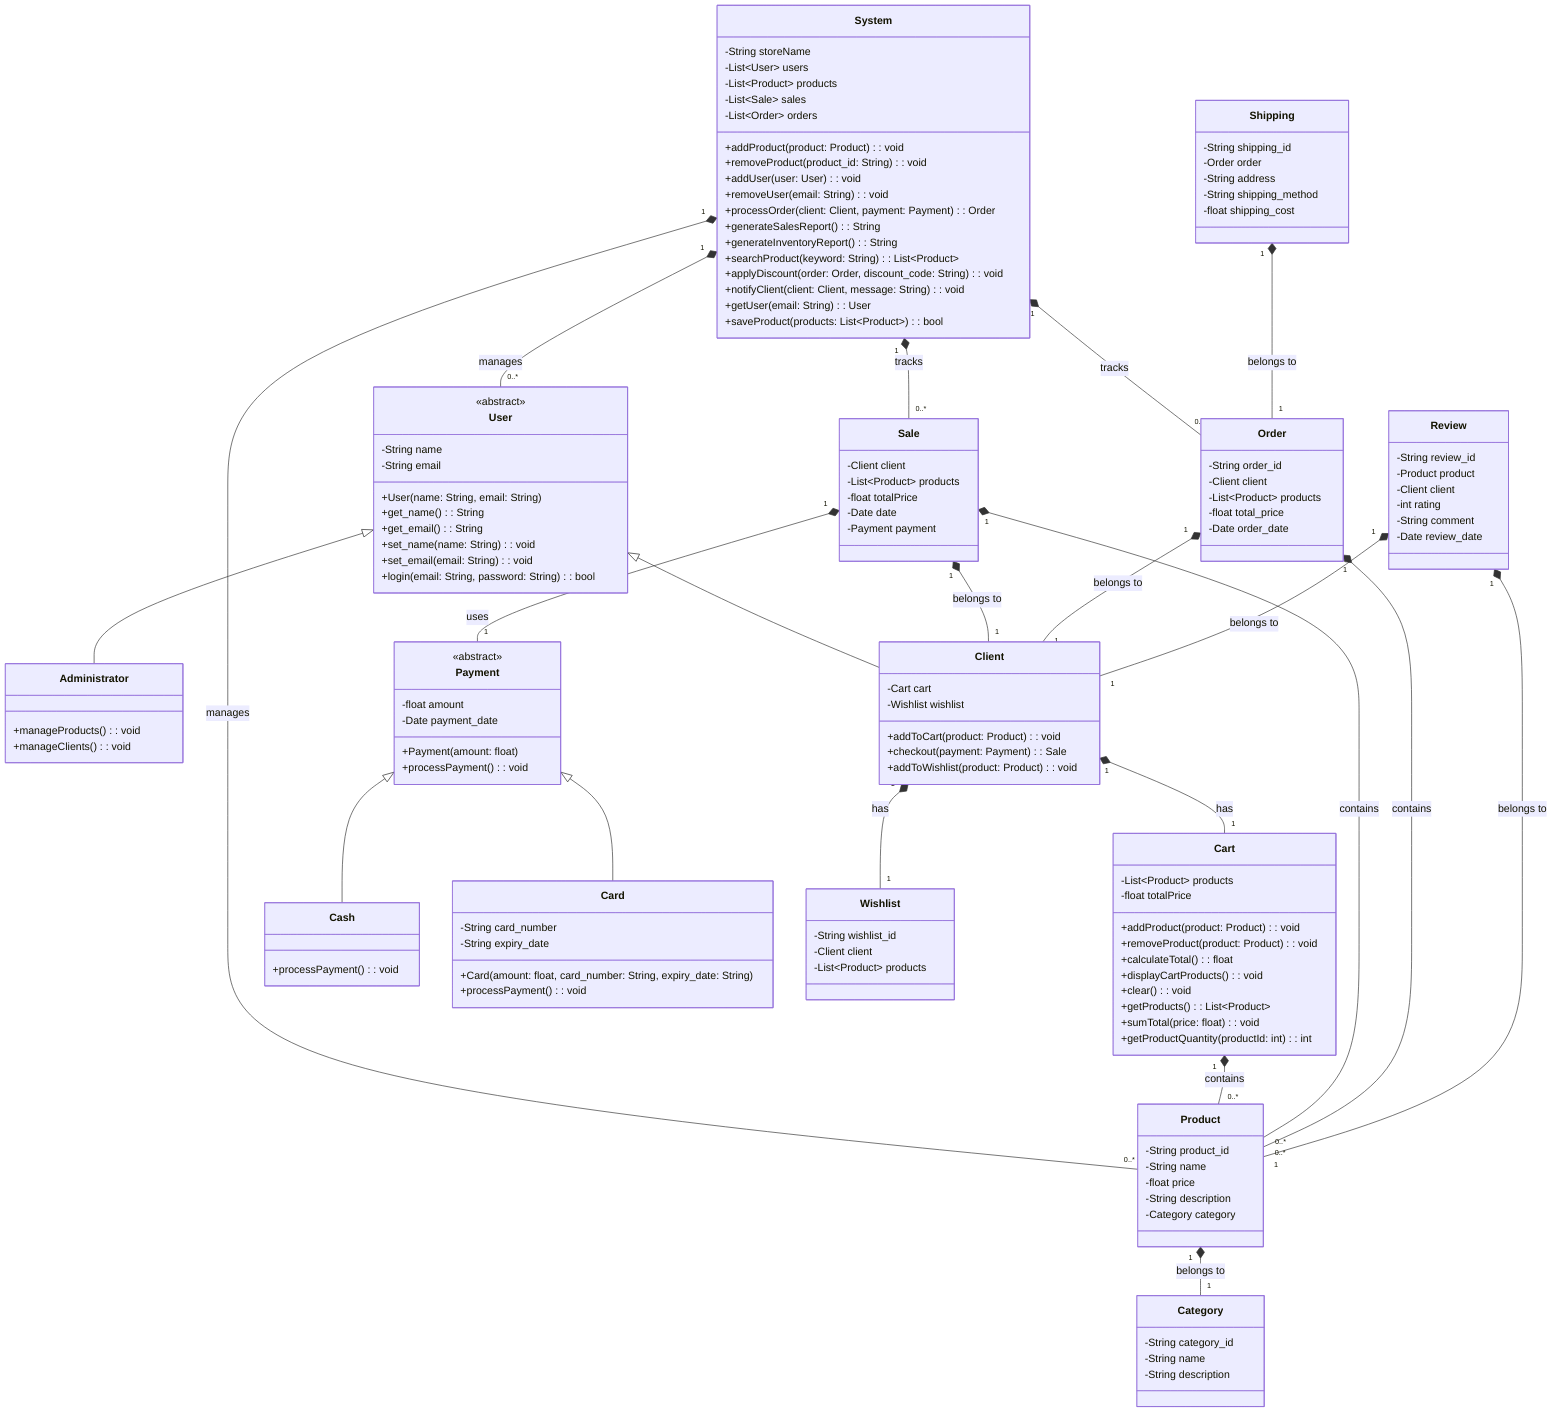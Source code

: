 classDiagram
class System {
-String storeName
-List~User~ users
-List~Product~ products
-List~Sale~ sales
-List~Order~ orders
+addProduct(product: Product): void
+removeProduct(product_id: String): void
+addUser(user: User): void
+removeUser(email: String): void
+processOrder(client: Client, payment: Payment): Order
+generateSalesReport(): String
+generateInventoryReport(): String
+searchProduct(keyword: String): List~Product~
+applyDiscount(order: Order, discount_code: String): void
+notifyClient(client: Client, message: String): void
+getUser(email: String): User
+saveProduct(products: List~Product~): bool
}

class User {
    <<abstract>>
    -String name
    -String email
    +User(name: String, email: String)
    +get_name(): String
    +get_email(): String
    +set_name(name: String): void
    +set_email(email: String): void
    +login(email: String, password: String): bool
}

class Administrator {
    +manageProducts(): void
    +manageClients(): void
}

class Client {
    -Cart cart
    -Wishlist wishlist
    +addToCart(product: Product): void
    +checkout(payment: Payment): Sale
    +addToWishlist(product: Product): void
}

class Product {
    -String product_id
    -String name
    -float price
    -String description
    -Category category
}

class Cart {
    -List~Product~ products
    -float totalPrice
    +addProduct(product: Product): void
    +removeProduct(product: Product): void
    +calculateTotal(): float
    +displayCartProducts(): void
    +clear(): void
    +getProducts(): List~Product~
    +sumTotal(price: float): void
    +getProductQuantity(productId: int): int
}

class Sale {
    -Client client
    -List~Product~ products
    -float totalPrice
    -Date date
    -Payment payment
}

class Payment {
    <<abstract>>
    -float amount
    -Date payment_date
    +Payment(amount: float)
    +processPayment(): void
}

class Cash {
    +processPayment(): void
}

class Card {
    -String card_number
    -String expiry_date
    +Card(amount: float, card_number: String, expiry_date: String)
    +processPayment(): void
}

class Category {
    -String category_id
    -String name
    -String description
}

class Order {
    -String order_id
    -Client client
    -List~Product~ products
    -float total_price
    -Date order_date
}

class Shipping {
    -String shipping_id
    -Order order
    -String address
    -String shipping_method
    -float shipping_cost
}

class Review {
    -String review_id
    -Product product
    -Client client
    -int rating
    -String comment
    -Date review_date
}

class Wishlist {
    -String wishlist_id
    -Client client
    -List~Product~ products
}

User <|-- Administrator
User <|-- Client
Payment <|-- Cash
Payment <|-- Card

System "1" *-- "0..*" User : manages
System "1" *-- "0..*" Product : manages
System "1" *-- "0..*" Sale : tracks
System "1" *-- "0..*" Order : tracks
Client "1" *-- "1" Cart : has
Client "1" *-- "1" Wishlist : has
Cart "1" *-- "0..*" Product : contains
Sale "1" *-- "1" Client : belongs to
Sale "1" *-- "0..*" Product : contains
Sale "1" *-- "1" Payment : uses
Product "1" *-- "1" Category : belongs to
Order "1" *-- "1" Client : belongs to
Order "1" *-- "0..*" Product : contains
Shipping "1" *-- "1" Order : belongs to
Review "1" *-- "1" Product : belongs to
Review "1" *-- "1" Client : belongs to